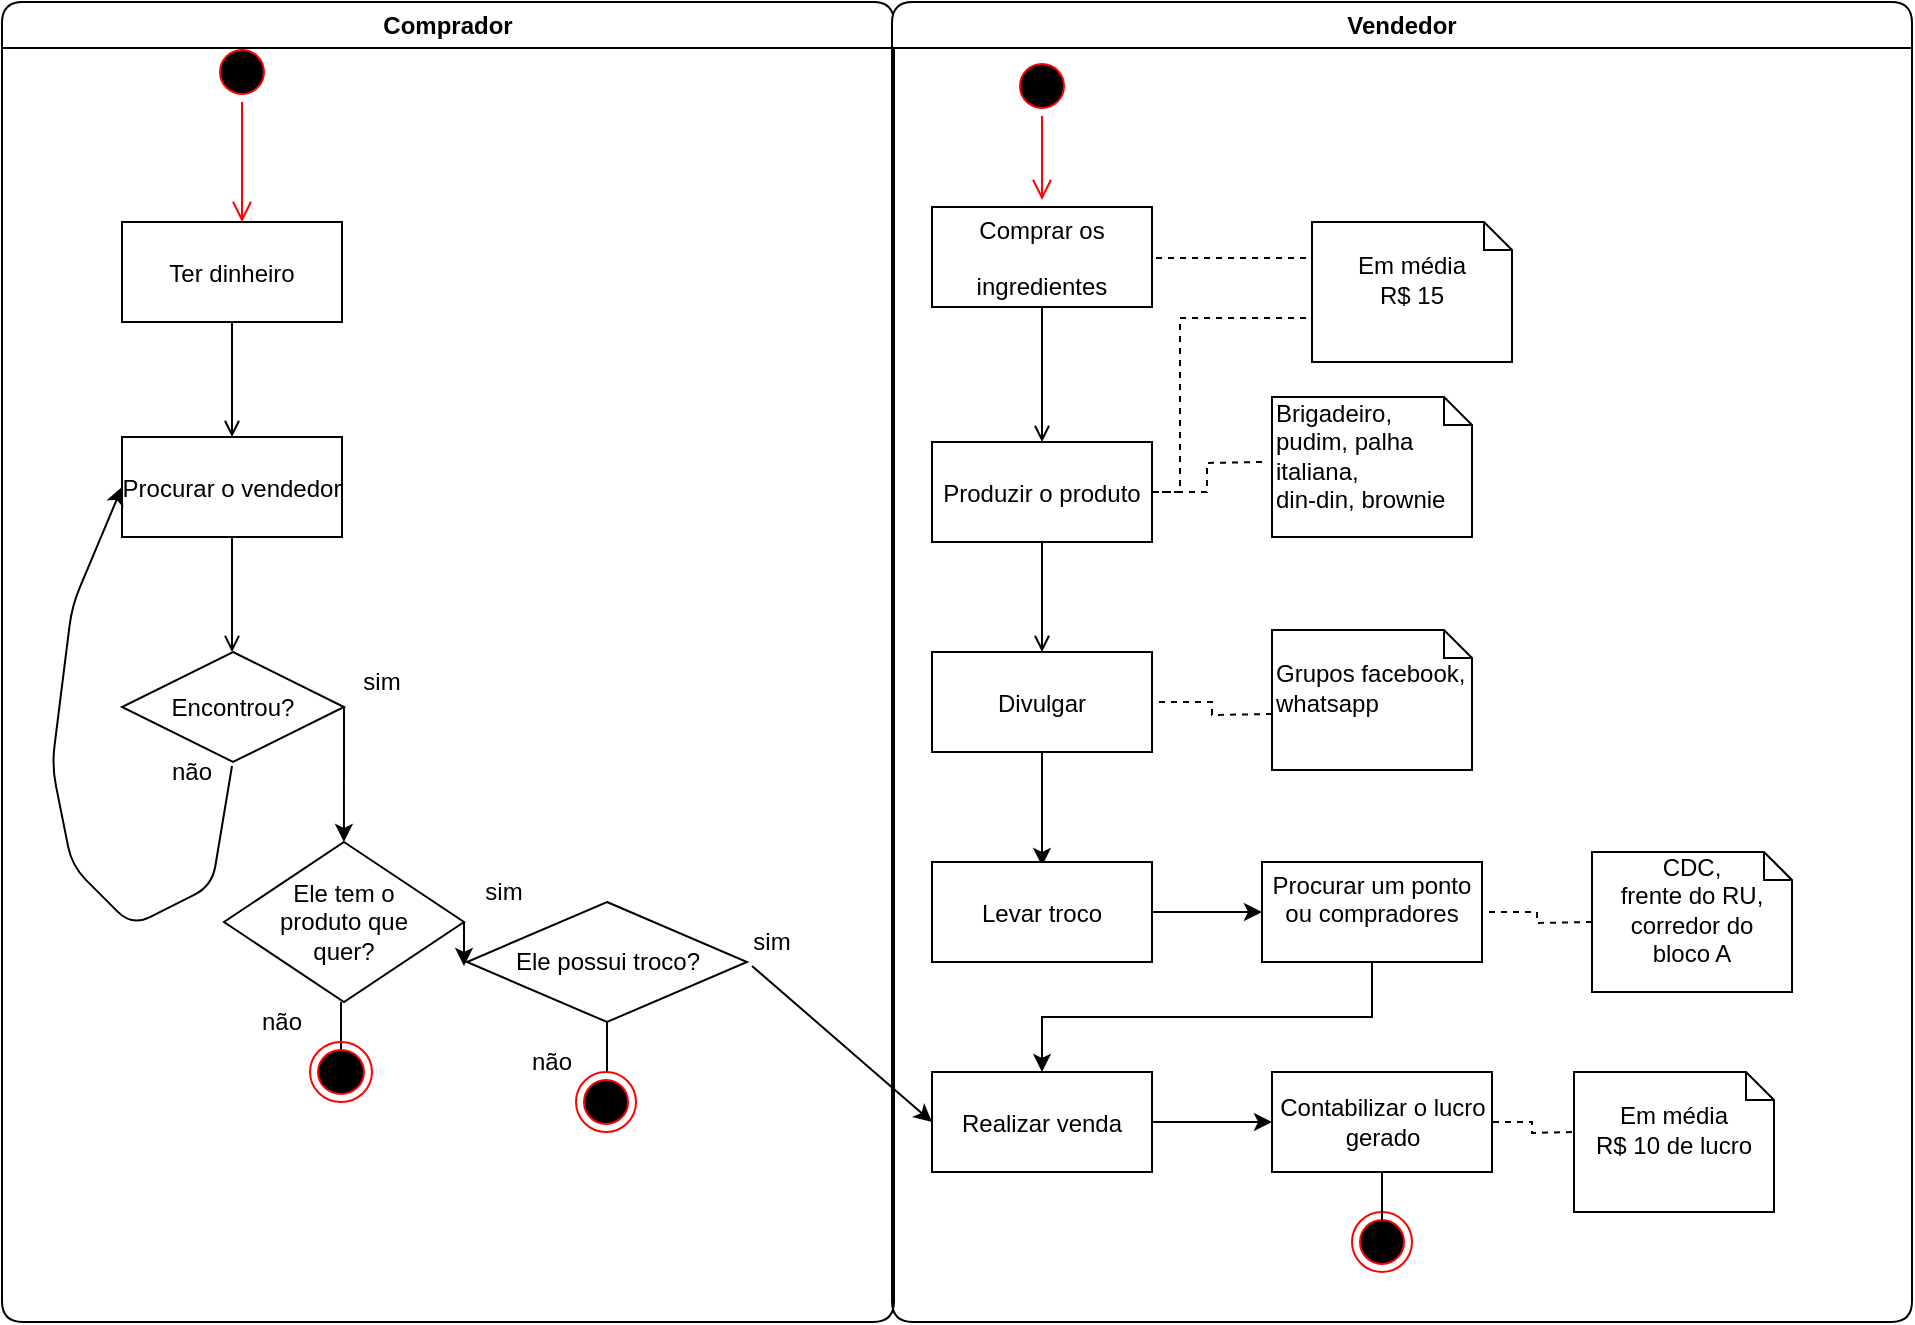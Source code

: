 <mxfile pages="1" version="11.2.1" type="device"><diagram name="Page-1" id="e7e014a7-5840-1c2e-5031-d8a46d1fe8dd"><mxGraphModel dx="874" dy="722" grid="0" gridSize="10" guides="1" tooltips="1" connect="1" arrows="1" fold="1" page="0" pageScale="1" pageWidth="1169" pageHeight="827" background="#ffffff" math="0" shadow="0"><root><mxCell id="0"/><mxCell id="1" parent="0"/><mxCell id="2" value="Comprador" style="swimlane;whiteSpace=wrap;rounded=1;" parent="1" vertex="1"><mxGeometry x="165" y="98" width="446" height="660" as="geometry"/></mxCell><mxCell id="7" value="Ter dinheiro" style="" parent="2" vertex="1"><mxGeometry x="60" y="110" width="110" height="50" as="geometry"/></mxCell><mxCell id="8" value="Procurar o vendedor" style="" parent="2" vertex="1"><mxGeometry x="60" y="217.5" width="110" height="50" as="geometry"/></mxCell><mxCell id="9" value="" style="endArrow=open;strokeColor=#000000;endFill=1;rounded=0" parent="2" source="7" target="8" edge="1"><mxGeometry relative="1" as="geometry"/></mxCell><mxCell id="11" value="" style="endArrow=open;strokeColor=#000000;endFill=1;rounded=0" parent="2" source="8" edge="1"><mxGeometry relative="1" as="geometry"><mxPoint x="115" y="325" as="targetPoint"/></mxGeometry></mxCell><mxCell id="dwGZqa7UTnL37ZvrzCL--44" value="Encontrou?" style="rhombus;whiteSpace=wrap;html=1;" parent="2" vertex="1"><mxGeometry x="60" y="325" width="111" height="55" as="geometry"/></mxCell><mxCell id="dwGZqa7UTnL37ZvrzCL--45" value="&lt;div&gt;sim&lt;/div&gt;" style="text;html=1;strokeColor=none;fillColor=none;align=center;verticalAlign=middle;whiteSpace=wrap;rounded=0;" parent="2" vertex="1"><mxGeometry x="170" y="330" width="40" height="20" as="geometry"/></mxCell><mxCell id="dwGZqa7UTnL37ZvrzCL--47" value="&lt;div&gt;não&lt;br&gt;&lt;/div&gt;" style="text;html=1;strokeColor=none;fillColor=none;align=center;verticalAlign=middle;whiteSpace=wrap;rounded=0;" parent="2" vertex="1"><mxGeometry x="75" y="375" width="40" height="20" as="geometry"/></mxCell><mxCell id="dwGZqa7UTnL37ZvrzCL--65" value="" style="endArrow=classic;html=1;exitX=1;exitY=0.5;exitDx=0;exitDy=0;entryX=0.027;entryY=0;entryDx=0;entryDy=0;entryPerimeter=0;" parent="2" source="dwGZqa7UTnL37ZvrzCL--44" edge="1"><mxGeometry width="50" height="50" relative="1" as="geometry"><mxPoint x="170" y="365" as="sourcePoint"/><mxPoint x="170.97" y="420" as="targetPoint"/></mxGeometry></mxCell><mxCell id="dwGZqa7UTnL37ZvrzCL--69" value="Ele possui troco?" style="rhombus;whiteSpace=wrap;html=1;" parent="2" vertex="1"><mxGeometry x="232.5" y="450" width="140" height="60" as="geometry"/></mxCell><mxCell id="dwGZqa7UTnL37ZvrzCL--70" value="sim" style="text;html=1;strokeColor=none;fillColor=none;align=center;verticalAlign=middle;whiteSpace=wrap;rounded=0;" parent="2" vertex="1"><mxGeometry x="365" y="460" width="40" height="20" as="geometry"/></mxCell><mxCell id="dwGZqa7UTnL37ZvrzCL--71" value="&lt;div&gt;não&lt;br&gt;&lt;/div&gt;" style="text;html=1;strokeColor=none;fillColor=none;align=center;verticalAlign=middle;whiteSpace=wrap;rounded=0;" parent="2" vertex="1"><mxGeometry x="255" y="520" width="40" height="20" as="geometry"/></mxCell><mxCell id="dwGZqa7UTnL37ZvrzCL--86" value="" style="endArrow=none;html=1;entryX=0.5;entryY=1;entryDx=0;entryDy=0;exitX=0.5;exitY=0;exitDx=0;exitDy=0;" parent="2" target="dwGZqa7UTnL37ZvrzCL--69" edge="1"><mxGeometry width="50" height="50" relative="1" as="geometry"><mxPoint x="302.5" y="535" as="sourcePoint"/><mxPoint x="165" y="492" as="targetPoint"/></mxGeometry></mxCell><mxCell id="dwGZqa7UTnL37ZvrzCL--95" value="&lt;div&gt;Ele tem o &lt;br&gt;&lt;/div&gt;&lt;div&gt;produto que &lt;br&gt;&lt;/div&gt;&lt;div&gt;quer?&lt;/div&gt;" style="rhombus;whiteSpace=wrap;html=1;" parent="2" vertex="1"><mxGeometry x="111" y="420" width="120" height="80" as="geometry"/></mxCell><mxCell id="dwGZqa7UTnL37ZvrzCL--96" value="sim" style="text;html=1;strokeColor=none;fillColor=none;align=center;verticalAlign=middle;whiteSpace=wrap;rounded=0;" parent="2" vertex="1"><mxGeometry x="231" y="435" width="40" height="20" as="geometry"/></mxCell><mxCell id="dwGZqa7UTnL37ZvrzCL--100" value="" style="endArrow=classic;html=1;exitX=1;exitY=0.5;exitDx=0;exitDy=0;" parent="2" source="dwGZqa7UTnL37ZvrzCL--95" edge="1"><mxGeometry width="50" height="50" relative="1" as="geometry"><mxPoint x="217.5" y="454" as="sourcePoint"/><mxPoint x="231" y="482" as="targetPoint"/></mxGeometry></mxCell><mxCell id="dwGZqa7UTnL37ZvrzCL--101" value="&lt;div&gt;não&lt;br&gt;&lt;/div&gt;" style="text;html=1;strokeColor=none;fillColor=none;align=center;verticalAlign=middle;whiteSpace=wrap;rounded=0;" parent="2" vertex="1"><mxGeometry x="120" y="500" width="40" height="20" as="geometry"/></mxCell><mxCell id="dwGZqa7UTnL37ZvrzCL--102" value="" style="endArrow=none;html=1;entryX=0.5;entryY=1;entryDx=0;entryDy=0;exitX=0.5;exitY=0;exitDx=0;exitDy=0;" parent="2" edge="1"><mxGeometry width="50" height="50" relative="1" as="geometry"><mxPoint x="169.5" y="525" as="sourcePoint"/><mxPoint x="169.5" y="500" as="targetPoint"/></mxGeometry></mxCell><mxCell id="dwGZqa7UTnL37ZvrzCL--106" value="" style="endArrow=classic;html=1;entryX=0;entryY=0.5;entryDx=0;entryDy=0;" parent="2" target="dwGZqa7UTnL37ZvrzCL--75" edge="1"><mxGeometry width="50" height="50" relative="1" as="geometry"><mxPoint x="375" y="482" as="sourcePoint"/><mxPoint x="435" y="495" as="targetPoint"/></mxGeometry></mxCell><mxCell id="7sn8PDn8SBiBnS4TdrMY-20" value="" style="endArrow=classic;html=1;entryX=0;entryY=0.5;entryDx=0;entryDy=0;jumpStyle=none;" parent="2" target="8" edge="1"><mxGeometry width="50" height="50" relative="1" as="geometry"><mxPoint x="115" y="382" as="sourcePoint"/><mxPoint x="35" y="251" as="targetPoint"/><Array as="points"><mxPoint x="105" y="442"/><mxPoint x="65" y="462"/><mxPoint x="35" y="432"/><mxPoint x="25" y="382"/><mxPoint x="35" y="302"/></Array></mxGeometry></mxCell><mxCell id="7sn8PDn8SBiBnS4TdrMY-23" value="" style="ellipse;html=1;shape=endState;fillColor=#000000;strokeColor=#ff0000;" parent="2" vertex="1"><mxGeometry x="154" y="520" width="31" height="30" as="geometry"/></mxCell><mxCell id="7sn8PDn8SBiBnS4TdrMY-24" value="" style="ellipse;html=1;shape=endState;fillColor=#000000;strokeColor=#ff0000;" parent="2" vertex="1"><mxGeometry x="287" y="535" width="30" height="30" as="geometry"/></mxCell><mxCell id="7sn8PDn8SBiBnS4TdrMY-26" value="" style="ellipse;html=1;shape=startState;fillColor=#000000;strokeColor=#ff0000;" parent="2" vertex="1"><mxGeometry x="105" y="20" width="30" height="30" as="geometry"/></mxCell><mxCell id="7sn8PDn8SBiBnS4TdrMY-27" value="" style="edgeStyle=orthogonalEdgeStyle;html=1;verticalAlign=bottom;endArrow=open;endSize=8;strokeColor=#ff0000;" parent="2" source="7sn8PDn8SBiBnS4TdrMY-26" edge="1"><mxGeometry relative="1" as="geometry"><mxPoint x="120" y="110" as="targetPoint"/></mxGeometry></mxCell><mxCell id="3" value="Vendedor" style="swimlane;whiteSpace=wrap;rounded=1;" parent="1" vertex="1"><mxGeometry x="610" y="98" width="510" height="660" as="geometry"/></mxCell><mxCell id="15" value="Comprar os &#xA;&#xA;ingredientes" style="strokeColor=#000000;" parent="3" vertex="1"><mxGeometry x="20" y="102.5" width="110" height="50" as="geometry"/></mxCell><mxCell id="16" value="Produzir o produto" style="" parent="3" vertex="1"><mxGeometry x="20" y="220" width="110" height="50" as="geometry"/></mxCell><mxCell id="17" value="" style="endArrow=open;strokeColor=#000000;endFill=1;rounded=0" parent="3" source="15" target="16" edge="1"><mxGeometry relative="1" as="geometry"/></mxCell><mxCell id="18" value="Divulgar" style="" parent="3" vertex="1"><mxGeometry x="20" y="325" width="110" height="50" as="geometry"/></mxCell><mxCell id="19" value="" style="endArrow=open;strokeColor=#000000;endFill=1;rounded=0" parent="3" source="16" target="18" edge="1"><mxGeometry relative="1" as="geometry"/></mxCell><mxCell id="dwGZqa7UTnL37ZvrzCL--53" value="" style="endArrow=classic;html=1;" parent="3" edge="1"><mxGeometry width="50" height="50" relative="1" as="geometry"><mxPoint x="75" y="375" as="sourcePoint"/><mxPoint x="75" y="432" as="targetPoint"/></mxGeometry></mxCell><mxCell id="dwGZqa7UTnL37ZvrzCL--122" value="" style="edgeStyle=orthogonalEdgeStyle;rounded=0;orthogonalLoop=1;jettySize=auto;html=1;strokeColor=#000000;exitX=0.5;exitY=1;exitDx=0;exitDy=0;" parent="3" source="dwGZqa7UTnL37ZvrzCL--120" target="dwGZqa7UTnL37ZvrzCL--75" edge="1"><mxGeometry relative="1" as="geometry"/></mxCell><mxCell id="dwGZqa7UTnL37ZvrzCL--124" value="" style="edgeStyle=orthogonalEdgeStyle;rounded=0;orthogonalLoop=1;jettySize=auto;html=1;strokeColor=#000000;" parent="3" source="dwGZqa7UTnL37ZvrzCL--64" target="dwGZqa7UTnL37ZvrzCL--120" edge="1"><mxGeometry relative="1" as="geometry"/></mxCell><mxCell id="dwGZqa7UTnL37ZvrzCL--64" value="Levar troco" style="" parent="3" vertex="1"><mxGeometry x="20" y="430" width="110" height="50" as="geometry"/></mxCell><mxCell id="dwGZqa7UTnL37ZvrzCL--75" value="Realizar venda" style="" parent="3" vertex="1"><mxGeometry x="20" y="535" width="110" height="50" as="geometry"/></mxCell><mxCell id="dwGZqa7UTnL37ZvrzCL--107" value="" style="endArrow=classic;html=1;exitX=1;exitY=0.5;exitDx=0;exitDy=0;" parent="3" source="dwGZqa7UTnL37ZvrzCL--75" edge="1"><mxGeometry width="50" height="50" relative="1" as="geometry"><mxPoint x="130" y="585" as="sourcePoint"/><mxPoint x="190" y="560" as="targetPoint"/></mxGeometry></mxCell><mxCell id="dwGZqa7UTnL37ZvrzCL--108" value="Contabilizar o lucro&lt;br&gt;gerado&lt;br&gt;" style="html=1;" parent="3" vertex="1"><mxGeometry x="190" y="535" width="110" height="50" as="geometry"/></mxCell><mxCell id="dwGZqa7UTnL37ZvrzCL--112" value="" style="edgeStyle=orthogonalEdgeStyle;rounded=0;orthogonalLoop=1;jettySize=auto;html=1;endArrow=none;endFill=0;dashed=1;" parent="3" target="15" edge="1"><mxGeometry relative="1" as="geometry"><mxPoint x="213" y="158" as="sourcePoint"/><Array as="points"><mxPoint x="213" y="158"/><mxPoint x="213" y="128"/></Array></mxGeometry></mxCell><mxCell id="dwGZqa7UTnL37ZvrzCL--114" value="" style="edgeStyle=orthogonalEdgeStyle;rounded=0;orthogonalLoop=1;jettySize=auto;html=1;entryX=1;entryY=0.5;entryDx=0;entryDy=0;endArrow=none;endFill=0;dashed=1;" parent="3" target="16" edge="1"><mxGeometry relative="1" as="geometry"><mxPoint x="247.5" y="268" as="targetPoint"/><mxPoint x="214" y="163" as="sourcePoint"/><Array as="points"><mxPoint x="214" y="163"/><mxPoint x="214" y="158"/><mxPoint x="144" y="158"/><mxPoint x="144" y="245"/></Array></mxGeometry></mxCell><mxCell id="dwGZqa7UTnL37ZvrzCL--119" value="" style="edgeStyle=orthogonalEdgeStyle;rounded=0;orthogonalLoop=1;jettySize=auto;html=1;endArrow=none;endFill=0;dashed=1;" parent="3" target="18" edge="1"><mxGeometry relative="1" as="geometry"><mxPoint x="190" y="356" as="sourcePoint"/></mxGeometry></mxCell><mxCell id="dwGZqa7UTnL37ZvrzCL--120" value="Procurar um ponto&#xA;ou compradores&#xA;" style="" parent="3" vertex="1"><mxGeometry x="185" y="430" width="110" height="50" as="geometry"/></mxCell><mxCell id="dwGZqa7UTnL37ZvrzCL--128" value="" style="edgeStyle=orthogonalEdgeStyle;rounded=0;orthogonalLoop=1;jettySize=auto;html=1;strokeColor=#000000;endArrow=none;endFill=0;dashed=1;" parent="3" target="dwGZqa7UTnL37ZvrzCL--108" edge="1"><mxGeometry relative="1" as="geometry"><mxPoint x="340" y="565" as="sourcePoint"/></mxGeometry></mxCell><mxCell id="0f0rxLHhUZjAEuFJdhB7-25" value="" style="edgeStyle=orthogonalEdgeStyle;rounded=0;orthogonalLoop=1;jettySize=auto;html=1;dashed=1;endArrow=none;endFill=0;" edge="1" parent="3" target="16"><mxGeometry relative="1" as="geometry"><mxPoint x="185" y="230" as="sourcePoint"/></mxGeometry></mxCell><mxCell id="dwGZqa7UTnL37ZvrzCL--132" value="" style="edgeStyle=orthogonalEdgeStyle;rounded=0;orthogonalLoop=1;jettySize=auto;html=1;strokeColor=#000000;endArrow=none;endFill=0;dashed=1;" parent="3" target="dwGZqa7UTnL37ZvrzCL--120" edge="1"><mxGeometry relative="1" as="geometry"><mxPoint x="350" y="460" as="sourcePoint"/></mxGeometry></mxCell><mxCell id="7sn8PDn8SBiBnS4TdrMY-28" value="" style="ellipse;html=1;shape=startState;fillColor=#000000;strokeColor=#ff0000;" parent="3" vertex="1"><mxGeometry x="60" y="27" width="30" height="30" as="geometry"/></mxCell><mxCell id="7sn8PDn8SBiBnS4TdrMY-29" value="" style="edgeStyle=orthogonalEdgeStyle;html=1;verticalAlign=bottom;endArrow=open;endSize=8;strokeColor=#ff0000;" parent="3" source="7sn8PDn8SBiBnS4TdrMY-28" edge="1"><mxGeometry relative="1" as="geometry"><mxPoint x="75" y="99" as="targetPoint"/></mxGeometry></mxCell><mxCell id="7sn8PDn8SBiBnS4TdrMY-30" value="" style="ellipse;html=1;shape=endState;fillColor=#000000;strokeColor=#ff0000;" parent="3" vertex="1"><mxGeometry x="230" y="605" width="30" height="30" as="geometry"/></mxCell><mxCell id="7sn8PDn8SBiBnS4TdrMY-31" value="" style="endArrow=none;html=1;" parent="3" edge="1"><mxGeometry width="50" height="50" relative="1" as="geometry"><mxPoint x="245" y="612" as="sourcePoint"/><mxPoint x="245" y="585" as="targetPoint"/></mxGeometry></mxCell><mxCell id="0f0rxLHhUZjAEuFJdhB7-19" value="&lt;div align=&quot;center&quot;&gt;&lt;br&gt;&lt;/div&gt;&lt;div align=&quot;center&quot;&gt;Em média&lt;/div&gt;&lt;div align=&quot;center&quot;&gt;R$ 15&lt;br&gt;&lt;/div&gt;" style="shape=note;whiteSpace=wrap;html=1;size=14;verticalAlign=top;align=center;spacingTop=-6;" vertex="1" parent="3"><mxGeometry x="210" y="110" width="100" height="70" as="geometry"/></mxCell><mxCell id="0f0rxLHhUZjAEuFJdhB7-26" value="&lt;div&gt;Brigadeiro,&lt;/div&gt;&lt;div&gt;pudim, palha italiana,&lt;/div&gt;&lt;div&gt;din-din, brownie&lt;br&gt;&lt;/div&gt;" style="shape=note;whiteSpace=wrap;html=1;size=14;verticalAlign=top;align=left;spacingTop=-6;" vertex="1" parent="3"><mxGeometry x="190" y="197.5" width="100" height="70" as="geometry"/></mxCell><mxCell id="0f0rxLHhUZjAEuFJdhB7-27" value="&lt;div&gt;&lt;br&gt;&lt;/div&gt;&lt;div&gt;Grupos facebook,&lt;/div&gt;&lt;div&gt;whatsapp&lt;br&gt;&lt;/div&gt;" style="shape=note;whiteSpace=wrap;html=1;size=14;verticalAlign=top;align=left;spacingTop=-6;" vertex="1" parent="3"><mxGeometry x="190" y="314" width="100" height="70" as="geometry"/></mxCell><mxCell id="0f0rxLHhUZjAEuFJdhB7-30" value="&lt;div align=&quot;center&quot;&gt;CDC, &lt;br&gt;&lt;/div&gt;&lt;div align=&quot;center&quot;&gt;frente do RU,&lt;/div&gt;&lt;div align=&quot;center&quot;&gt;corredor do&lt;br&gt;&lt;/div&gt;&lt;div align=&quot;center&quot;&gt; bloco A&lt;br&gt;&lt;/div&gt;" style="shape=note;whiteSpace=wrap;html=1;size=14;verticalAlign=top;align=center;spacingTop=-6;" vertex="1" parent="3"><mxGeometry x="350" y="425" width="100" height="70" as="geometry"/></mxCell><mxCell id="0f0rxLHhUZjAEuFJdhB7-31" value="&lt;div align=&quot;center&quot;&gt;&lt;br&gt;&lt;/div&gt;&lt;div align=&quot;center&quot;&gt;Em média&lt;/div&gt;&lt;div align=&quot;center&quot;&gt;R$ 10 de lucro&lt;br&gt;&lt;/div&gt;" style="shape=note;whiteSpace=wrap;html=1;size=14;verticalAlign=top;align=center;spacingTop=-6;" vertex="1" parent="3"><mxGeometry x="341" y="535" width="100" height="70" as="geometry"/></mxCell></root></mxGraphModel></diagram></mxfile>